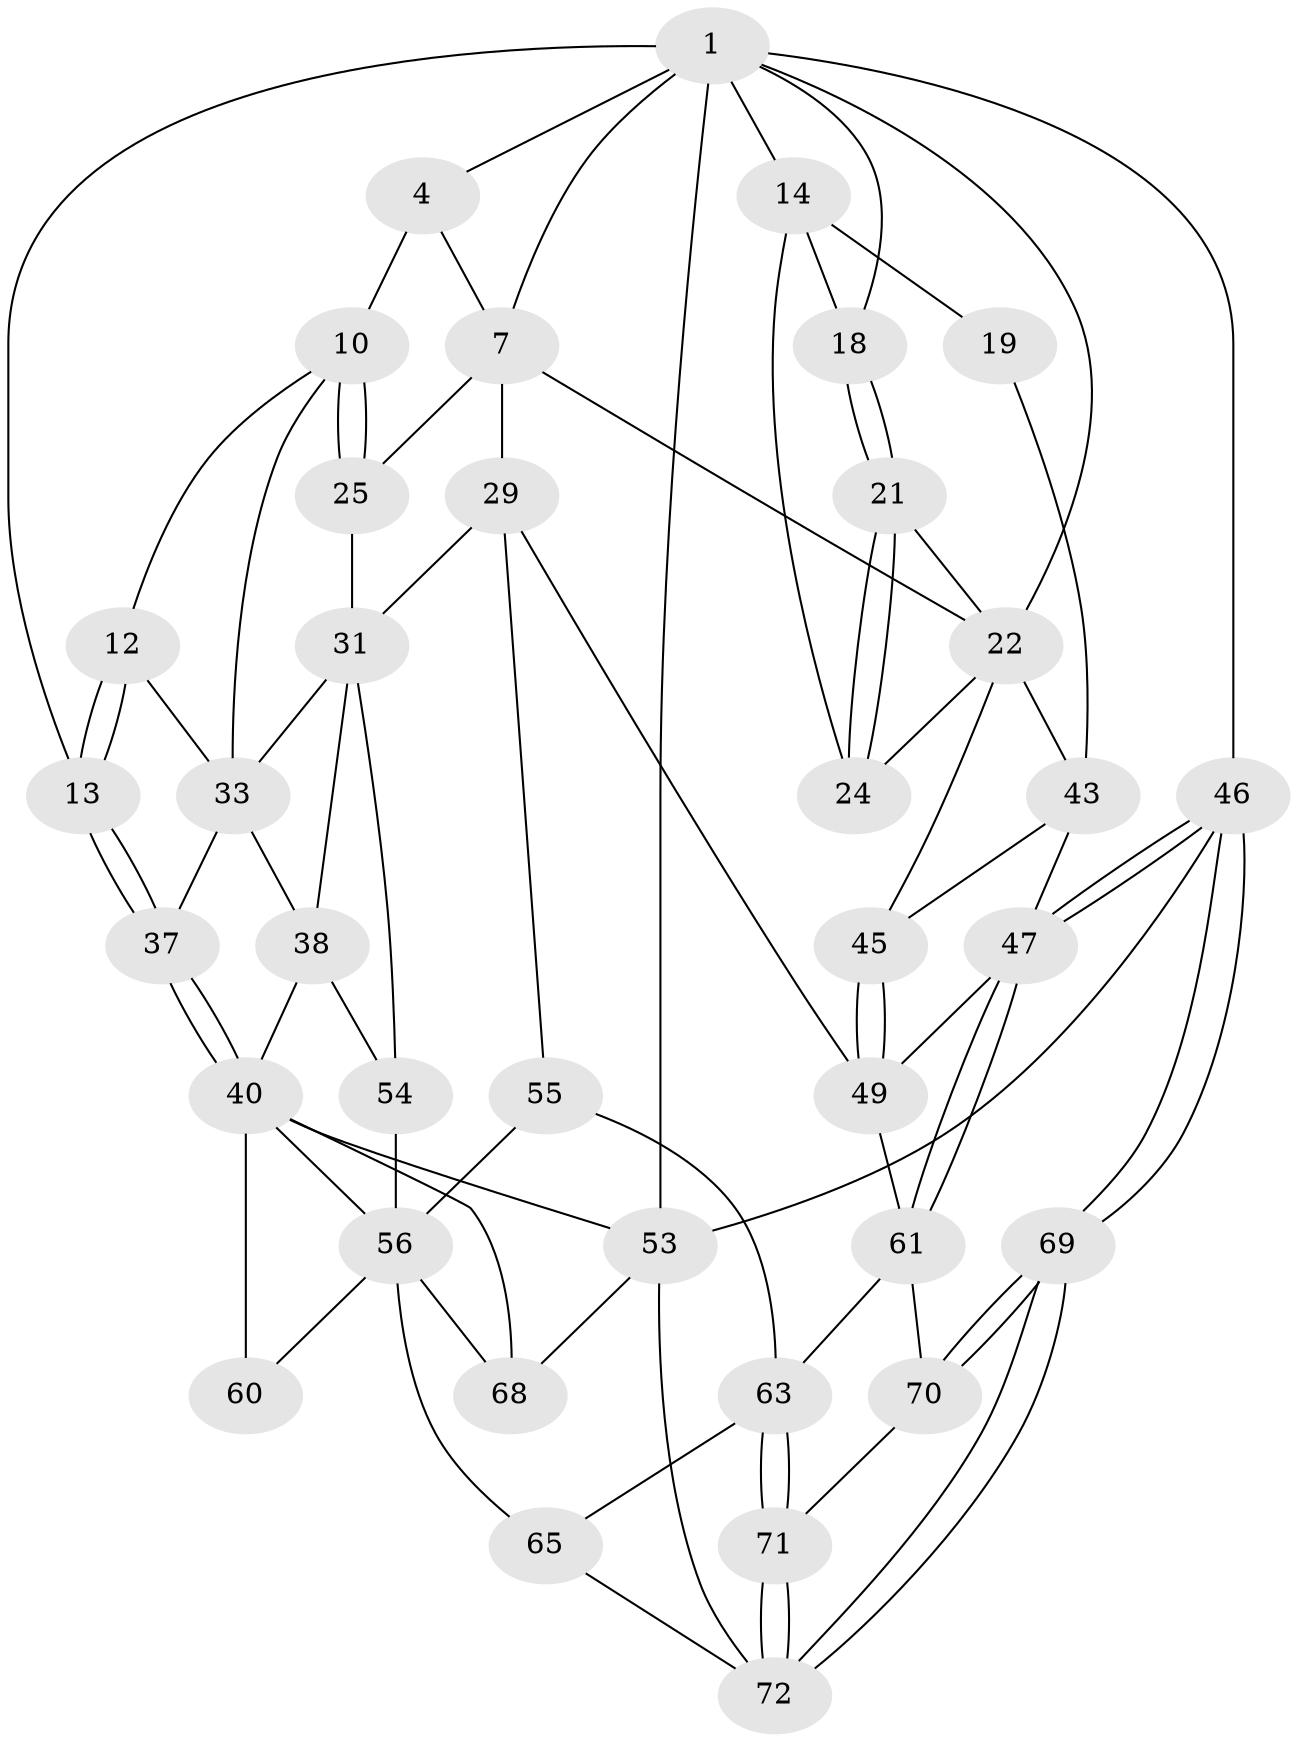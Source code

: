 // original degree distribution, {4: 0.20270270270270271, 6: 0.20270270270270271, 5: 0.5540540540540541, 3: 0.04054054054054054}
// Generated by graph-tools (version 1.1) at 2025/21/03/04/25 18:21:10]
// undirected, 37 vertices, 85 edges
graph export_dot {
graph [start="1"]
  node [color=gray90,style=filled];
  1 [pos="+0.6656873642807527+0",super="+5+2"];
  4 [pos="+0.28555664046982443+0",super="+9"];
  7 [pos="+0.5471032431525595+0.16964791911484614",super="+28+8"];
  10 [pos="+0.2635305446432706+0.11209393966270872",super="+11"];
  12 [pos="+0.14055529351055307+0.20359911550557364"];
  13 [pos="+0+0"];
  14 [pos="+0.8913820372238662+0.08737480025043594",super="+17+15"];
  18 [pos="+0.8340391826772382+0.2356595464821951"];
  19 [pos="+1+0.15154373900192497",super="+42"];
  21 [pos="+0.8312999034618622+0.25573933027109463"];
  22 [pos="+0.6635953620769173+0.1607347768810355",super="+26"];
  24 [pos="+0.8518300219327716+0.31573190222219666"];
  25 [pos="+0.43346723915020824+0.24690834942268225"];
  29 [pos="+0.4405142659102593+0.5220395852218306",super="+30"];
  31 [pos="+0.366173750926892+0.4035598086336034",super="+41+32"];
  33 [pos="+0.21087701052778915+0.30456498980374214",super="+34"];
  37 [pos="+0+0.35181628369758755"];
  38 [pos="+0.12752294398787178+0.3805940525964893",super="+39"];
  40 [pos="+0+0.4727970305962885",super="+51"];
  43 [pos="+1+0.5601675893247129",super="+44"];
  45 [pos="+0.7543328026153243+0.5855013770443145"];
  46 [pos="+1+1"];
  47 [pos="+1+1",super="+48"];
  49 [pos="+0.672519644003133+0.6541651430294517",super="+50"];
  53 [pos="+0+1",super="+74"];
  54 [pos="+0.13226202655107783+0.5404400276413263"];
  55 [pos="+0.24965593822143423+0.6683134952280005"];
  56 [pos="+0.2154049162730381+0.680506841839522",super="+57+59"];
  60 [pos="+0.1688508553765358+0.7203853243360281"];
  61 [pos="+0.5686893155284778+0.6959926964328907",super="+62"];
  63 [pos="+0.5238847034781109+0.7918777510225983",super="+64"];
  65 [pos="+0.2960231492512418+0.9332469264708629"];
  68 [pos="+0+1"];
  69 [pos="+1+1"];
  70 [pos="+0.8270494265250821+1"];
  71 [pos="+0.5277758312954227+0.8930011852495653"];
  72 [pos="+0.34891105280899726+1",super="+73"];
  1 -- 18;
  1 -- 22;
  1 -- 7;
  1 -- 4;
  1 -- 53;
  1 -- 13;
  1 -- 46;
  1 -- 14;
  4 -- 10;
  4 -- 7;
  7 -- 29;
  7 -- 25;
  7 -- 22;
  10 -- 25;
  10 -- 25;
  10 -- 33;
  10 -- 12;
  12 -- 13;
  12 -- 13;
  12 -- 33;
  13 -- 37;
  13 -- 37;
  14 -- 24;
  14 -- 18;
  14 -- 19 [weight=3];
  18 -- 21;
  18 -- 21;
  19 -- 43;
  21 -- 22;
  21 -- 24;
  21 -- 24;
  22 -- 24;
  22 -- 45;
  22 -- 43;
  25 -- 31;
  29 -- 31;
  29 -- 55;
  29 -- 49;
  31 -- 54;
  31 -- 38;
  31 -- 33;
  33 -- 37;
  33 -- 38;
  37 -- 40;
  37 -- 40;
  38 -- 40;
  38 -- 54;
  40 -- 68;
  40 -- 53;
  40 -- 56;
  40 -- 60 [weight=2];
  43 -- 47;
  43 -- 45;
  45 -- 49;
  45 -- 49;
  46 -- 47;
  46 -- 47;
  46 -- 69;
  46 -- 69;
  46 -- 53;
  47 -- 61;
  47 -- 61;
  47 -- 49;
  49 -- 61;
  53 -- 72;
  53 -- 68;
  54 -- 56;
  55 -- 56;
  55 -- 63;
  56 -- 65;
  56 -- 60;
  56 -- 68;
  61 -- 70;
  61 -- 63;
  63 -- 71;
  63 -- 71;
  63 -- 65;
  65 -- 72;
  69 -- 70;
  69 -- 70;
  69 -- 72;
  69 -- 72;
  70 -- 71;
  71 -- 72;
  71 -- 72;
}

